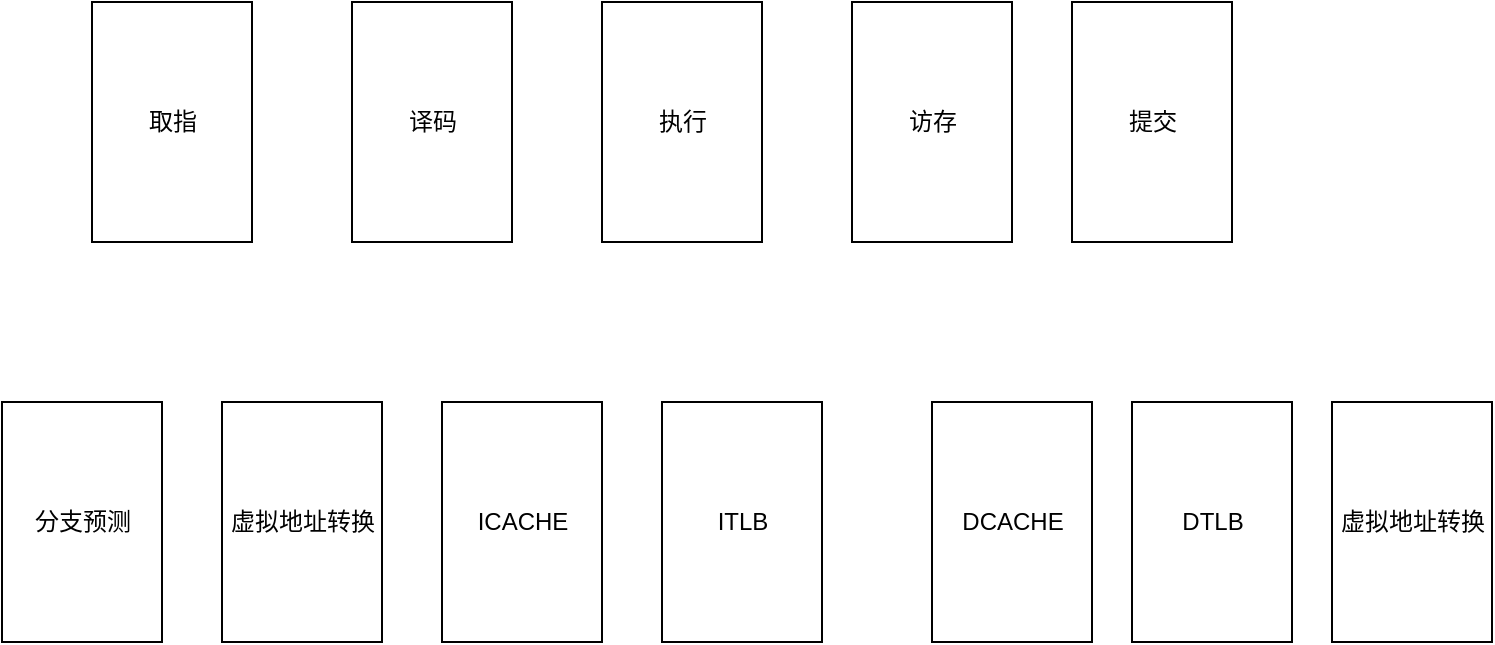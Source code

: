 <mxfile>
    <diagram id="sxEskmtAMvJgZYHFKBEy" name="第 1 页">
        <mxGraphModel dx="989" dy="794" grid="1" gridSize="10" guides="1" tooltips="1" connect="1" arrows="1" fold="1" page="1" pageScale="1" pageWidth="827" pageHeight="1169" math="0" shadow="0">
            <root>
                <mxCell id="0"/>
                <mxCell id="1" parent="0"/>
                <mxCell id="2" value="取指" style="shadow=0;dashed=0;align=center;html=1;strokeWidth=1;shape=mxgraph.rtl.abstract.entity;container=1;collapsible=0;kind=sequential;drawPins=0;left=3;right=2;bottom=0;top=0;" vertex="1" parent="1">
                    <mxGeometry x="60" y="340" width="80" height="120" as="geometry"/>
                </mxCell>
                <mxCell id="3" value="译码" style="shadow=0;dashed=0;align=center;html=1;strokeWidth=1;shape=mxgraph.rtl.abstract.entity;container=1;collapsible=0;kind=sequential;drawPins=0;left=3;right=2;bottom=0;top=0;" vertex="1" parent="1">
                    <mxGeometry x="190" y="340" width="80" height="120" as="geometry"/>
                </mxCell>
                <mxCell id="4" value="执行" style="shadow=0;dashed=0;align=center;html=1;strokeWidth=1;shape=mxgraph.rtl.abstract.entity;container=1;collapsible=0;kind=sequential;drawPins=0;left=3;right=2;bottom=0;top=0;" vertex="1" parent="1">
                    <mxGeometry x="315" y="340" width="80" height="120" as="geometry"/>
                </mxCell>
                <mxCell id="5" value="访存" style="shadow=0;dashed=0;align=center;html=1;strokeWidth=1;shape=mxgraph.rtl.abstract.entity;container=1;collapsible=0;kind=sequential;drawPins=0;left=3;right=2;bottom=0;top=0;" vertex="1" parent="1">
                    <mxGeometry x="440" y="340" width="80" height="120" as="geometry"/>
                </mxCell>
                <mxCell id="6" value="提交" style="shadow=0;dashed=0;align=center;html=1;strokeWidth=1;shape=mxgraph.rtl.abstract.entity;container=1;collapsible=0;kind=sequential;drawPins=0;left=3;right=2;bottom=0;top=0;" vertex="1" parent="1">
                    <mxGeometry x="550" y="340" width="80" height="120" as="geometry"/>
                </mxCell>
                <mxCell id="7" value="分支预测" style="shadow=0;dashed=0;align=center;html=1;strokeWidth=1;shape=mxgraph.rtl.abstract.entity;container=1;collapsible=0;kind=sequential;drawPins=0;left=3;right=2;bottom=0;top=0;" vertex="1" parent="1">
                    <mxGeometry x="15" y="540" width="80" height="120" as="geometry"/>
                </mxCell>
                <mxCell id="8" value="虚拟地址转换" style="shadow=0;dashed=0;align=center;html=1;strokeWidth=1;shape=mxgraph.rtl.abstract.entity;container=1;collapsible=0;kind=sequential;drawPins=0;left=3;right=2;bottom=0;top=0;" vertex="1" parent="1">
                    <mxGeometry x="125" y="540" width="80" height="120" as="geometry"/>
                </mxCell>
                <mxCell id="9" value="ICACHE" style="shadow=0;dashed=0;align=center;html=1;strokeWidth=1;shape=mxgraph.rtl.abstract.entity;container=1;collapsible=0;kind=sequential;drawPins=0;left=3;right=2;bottom=0;top=0;" vertex="1" parent="1">
                    <mxGeometry x="235" y="540" width="80" height="120" as="geometry"/>
                </mxCell>
                <mxCell id="10" value="ITLB" style="shadow=0;dashed=0;align=center;html=1;strokeWidth=1;shape=mxgraph.rtl.abstract.entity;container=1;collapsible=0;kind=sequential;drawPins=0;left=3;right=2;bottom=0;top=0;" vertex="1" parent="1">
                    <mxGeometry x="345" y="540" width="80" height="120" as="geometry"/>
                </mxCell>
                <mxCell id="11" value="DCACHE" style="shadow=0;dashed=0;align=center;html=1;strokeWidth=1;shape=mxgraph.rtl.abstract.entity;container=1;collapsible=0;kind=sequential;drawPins=0;left=3;right=2;bottom=0;top=0;" vertex="1" parent="1">
                    <mxGeometry x="480" y="540" width="80" height="120" as="geometry"/>
                </mxCell>
                <mxCell id="12" value="DTLB" style="shadow=0;dashed=0;align=center;html=1;strokeWidth=1;shape=mxgraph.rtl.abstract.entity;container=1;collapsible=0;kind=sequential;drawPins=0;left=3;right=2;bottom=0;top=0;" vertex="1" parent="1">
                    <mxGeometry x="580" y="540" width="80" height="120" as="geometry"/>
                </mxCell>
                <mxCell id="13" value="虚拟地址转换" style="shadow=0;dashed=0;align=center;html=1;strokeWidth=1;shape=mxgraph.rtl.abstract.entity;container=1;collapsible=0;kind=sequential;drawPins=0;left=3;right=2;bottom=0;top=0;" vertex="1" parent="1">
                    <mxGeometry x="680" y="540" width="80" height="120" as="geometry"/>
                </mxCell>
            </root>
        </mxGraphModel>
    </diagram>
</mxfile>